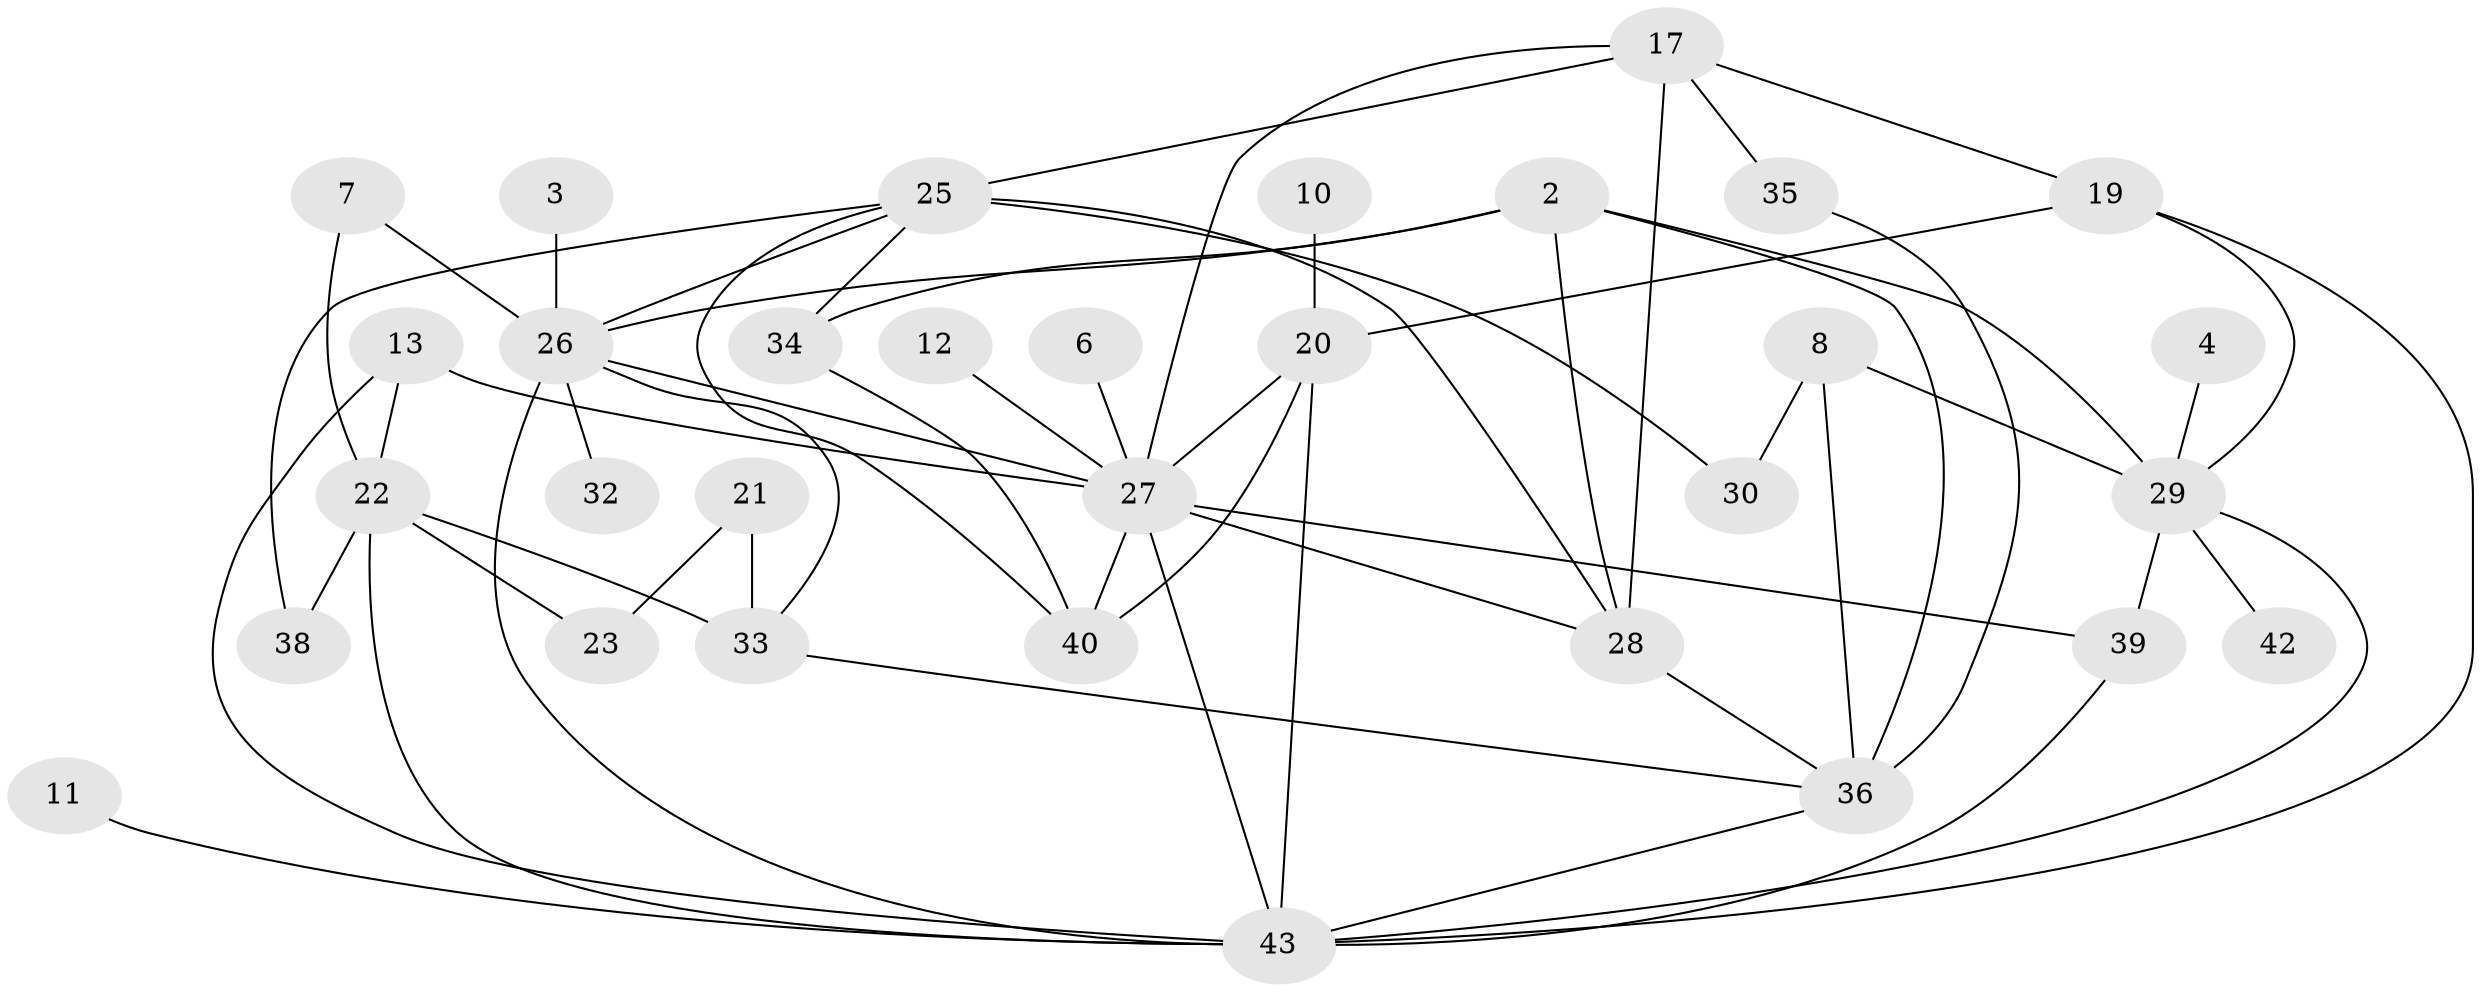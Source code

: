 // original degree distribution, {0: 0.07092198581560284, 1: 0.2127659574468085, 3: 0.23404255319148937, 2: 0.24822695035460993, 5: 0.07801418439716312, 4: 0.14893617021276595, 8: 0.0070921985815602835}
// Generated by graph-tools (version 1.1) at 2025/35/03/04/25 23:35:46]
// undirected, 32 vertices, 59 edges
graph export_dot {
  node [color=gray90,style=filled];
  2;
  3;
  4;
  6;
  7;
  8;
  10;
  11;
  12;
  13;
  17;
  19;
  20;
  21;
  22;
  23;
  25;
  26;
  27;
  28;
  29;
  30;
  32;
  33;
  34;
  35;
  36;
  38;
  39;
  40;
  42;
  43;
  2 -- 26 [weight=1.0];
  2 -- 28 [weight=1.0];
  2 -- 29 [weight=1.0];
  2 -- 34 [weight=1.0];
  2 -- 36 [weight=1.0];
  3 -- 26 [weight=1.0];
  4 -- 29 [weight=1.0];
  6 -- 27 [weight=1.0];
  7 -- 22 [weight=1.0];
  7 -- 26 [weight=1.0];
  8 -- 29 [weight=2.0];
  8 -- 30 [weight=1.0];
  8 -- 36 [weight=2.0];
  10 -- 20 [weight=1.0];
  11 -- 43 [weight=1.0];
  12 -- 27 [weight=1.0];
  13 -- 22 [weight=2.0];
  13 -- 27 [weight=1.0];
  13 -- 43 [weight=2.0];
  17 -- 19 [weight=1.0];
  17 -- 25 [weight=2.0];
  17 -- 27 [weight=2.0];
  17 -- 28 [weight=3.0];
  17 -- 35 [weight=3.0];
  19 -- 20 [weight=1.0];
  19 -- 29 [weight=1.0];
  19 -- 43 [weight=1.0];
  20 -- 27 [weight=1.0];
  20 -- 40 [weight=1.0];
  20 -- 43 [weight=1.0];
  21 -- 23 [weight=1.0];
  21 -- 33 [weight=1.0];
  22 -- 23 [weight=1.0];
  22 -- 33 [weight=2.0];
  22 -- 38 [weight=2.0];
  22 -- 43 [weight=1.0];
  25 -- 26 [weight=1.0];
  25 -- 28 [weight=1.0];
  25 -- 30 [weight=1.0];
  25 -- 34 [weight=1.0];
  25 -- 38 [weight=1.0];
  25 -- 40 [weight=1.0];
  26 -- 27 [weight=1.0];
  26 -- 32 [weight=1.0];
  26 -- 33 [weight=1.0];
  26 -- 43 [weight=1.0];
  27 -- 28 [weight=1.0];
  27 -- 39 [weight=1.0];
  27 -- 40 [weight=1.0];
  27 -- 43 [weight=1.0];
  28 -- 36 [weight=1.0];
  29 -- 39 [weight=1.0];
  29 -- 42 [weight=1.0];
  29 -- 43 [weight=1.0];
  33 -- 36 [weight=1.0];
  34 -- 40 [weight=1.0];
  35 -- 36 [weight=2.0];
  36 -- 43 [weight=2.0];
  39 -- 43 [weight=1.0];
}
